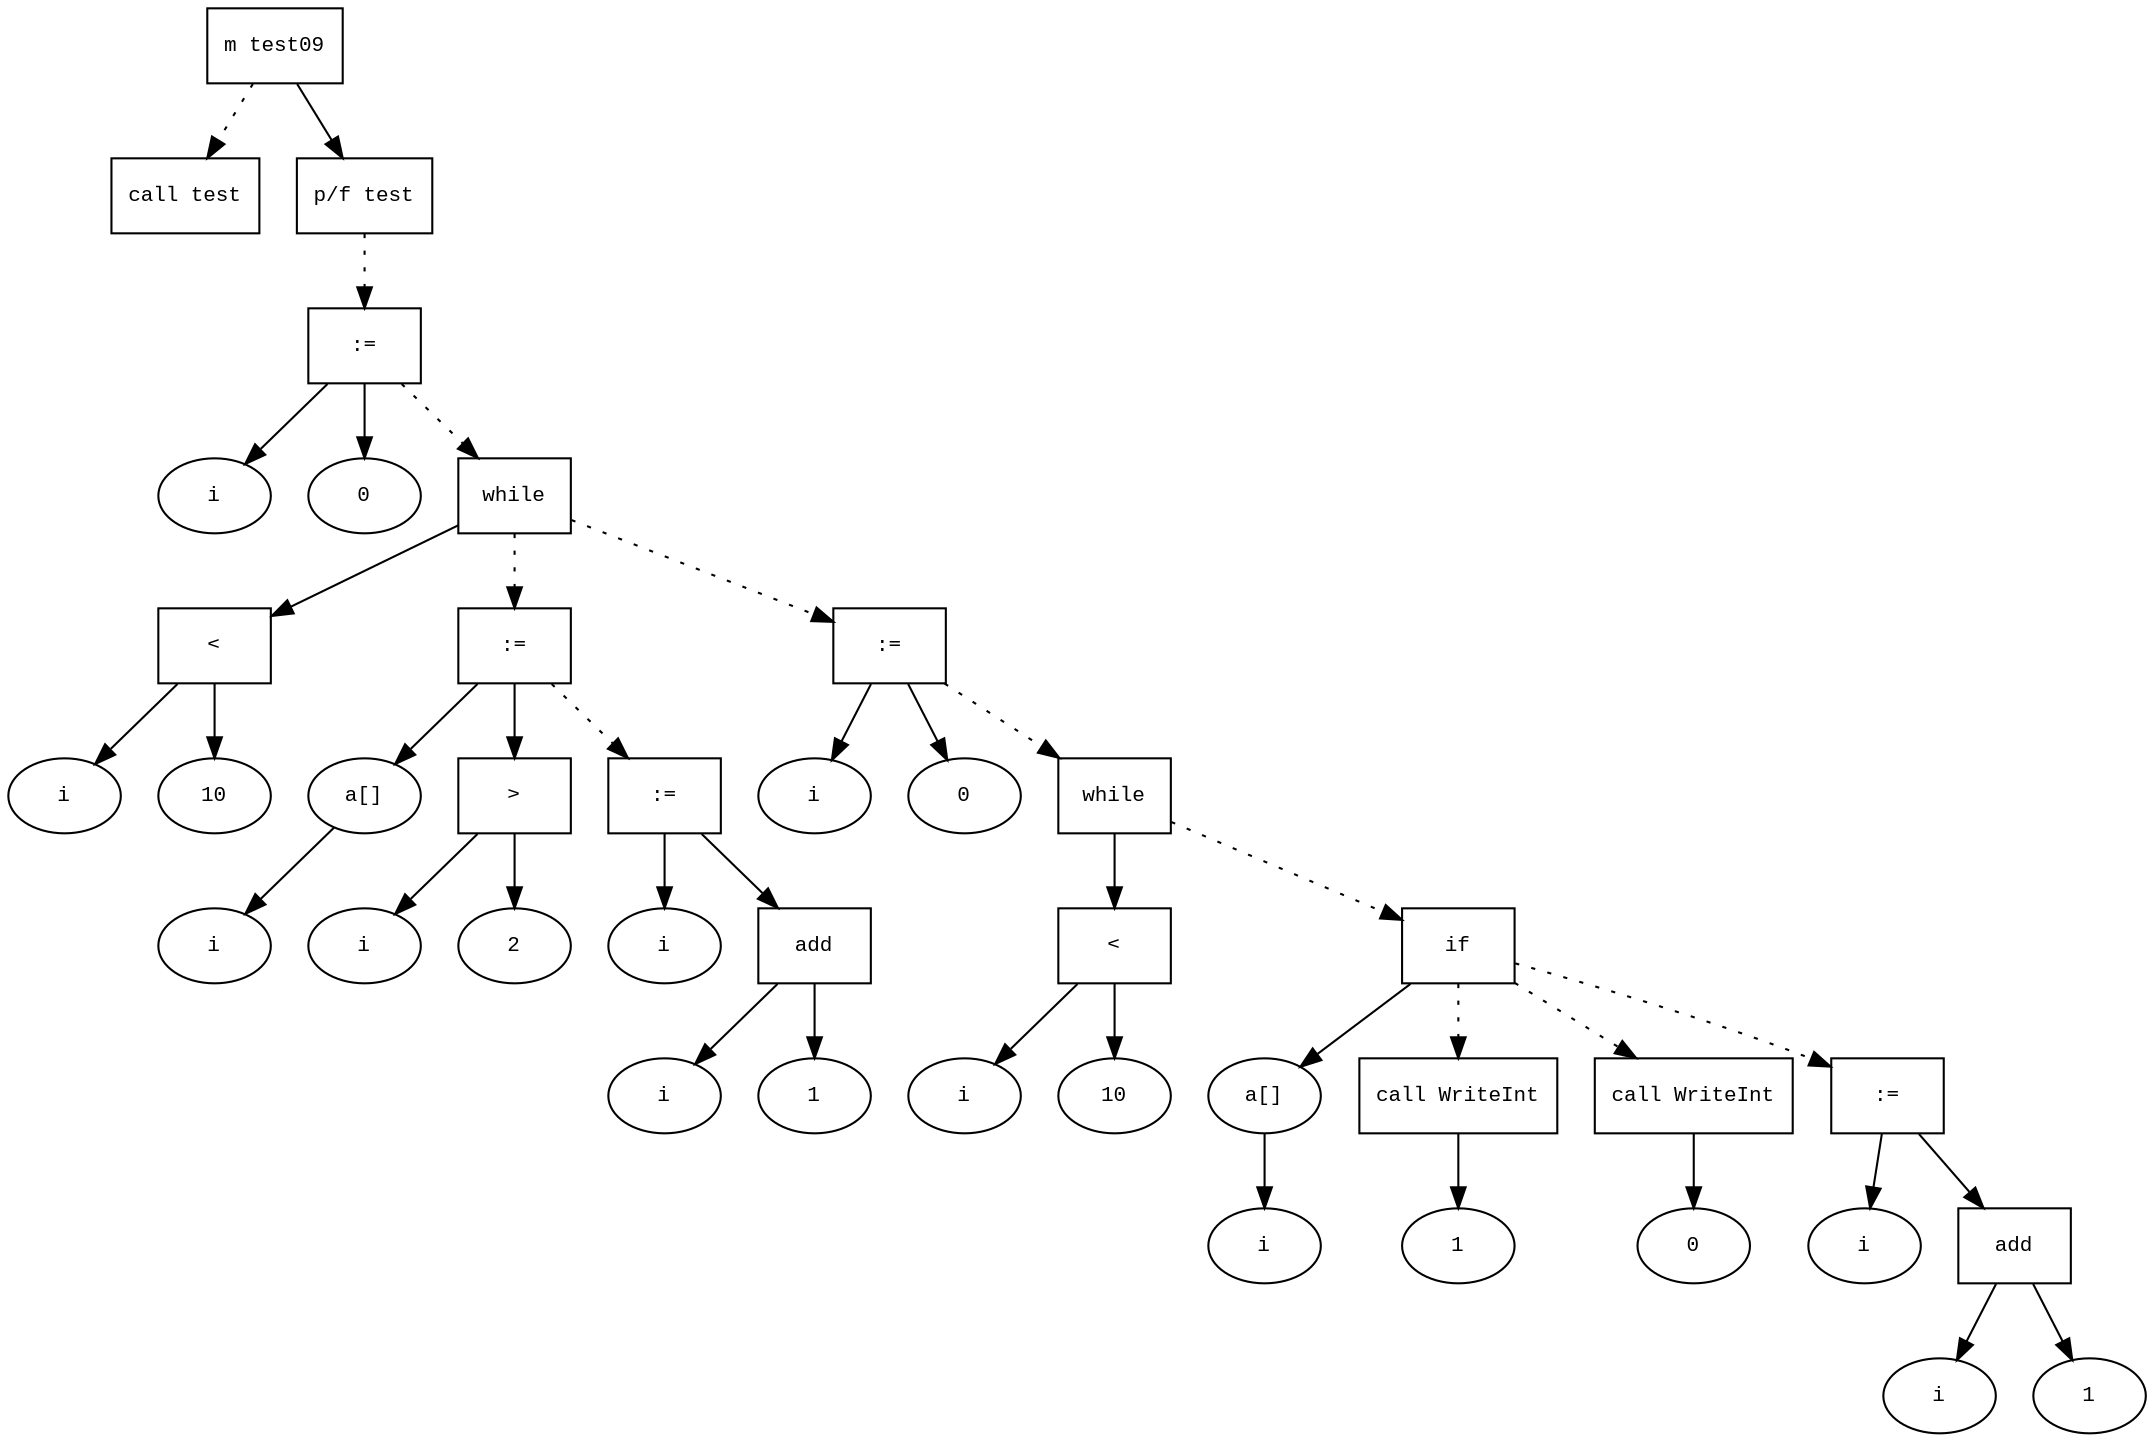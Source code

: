 digraph AST {
  graph [fontname="Times New Roman",fontsize=10];
  node  [fontname="Courier New",fontsize=10];
  edge  [fontname="Times New Roman",fontsize=10];

  node0 [label="m test09",shape=box];
  node44 [label="call test",shape=box];
  node0 -> node44 [style=dotted];
  node1 [label="p/f test",shape=box];
  node7 [label=":=",shape=box];
  node5 [label="i",shape=ellipse];
  node7->node5;
  node6 [label="0",shape=ellipse];
  node7->node6;
  node1 -> node7 [style=dotted];
  node22 [label="while",shape=box];
  node10 [label="<",shape=box];
  node8 [label="i",shape=ellipse];
  node10->node8;
  node9 [label="10",shape=ellipse];
  node10->node9;
  node22->node10;
  node16 [label=":=",shape=box];
  node11 [label="a[]",shape=ellipse];
  node12 [label="i",shape=ellipse];
  node11-> node12;
  node16->node11;
  node15 [label=">",shape=box];
  node13 [label="i",shape=ellipse];
  node15->node13;
  node14 [label="2",shape=ellipse];
  node15->node14;
  node16->node15;
  node22 -> node16 [style=dotted];
  node21 [label=":=",shape=box];
  node17 [label="i",shape=ellipse];
  node21->node17;
  node20 [label="add",shape=box];
  node18 [label="i",shape=ellipse];
  node20->node18;
  node19 [label="1",shape=ellipse];
  node20->node19;
  node21->node20;
  node16 -> node21 [style=dotted];
  node7 -> node22 [style=dotted];
  node25 [label=":=",shape=box];
  node23 [label="i",shape=ellipse];
  node25->node23;
  node24 [label="0",shape=ellipse];
  node25->node24;
  node22 -> node25 [style=dotted];
  node43 [label="while",shape=box];
  node28 [label="<",shape=box];
  node26 [label="i",shape=ellipse];
  node28->node26;
  node27 [label="10",shape=ellipse];
  node28->node27;
  node43->node28;
  node37 [label="if",shape=box];
  node29 [label="a[]",shape=ellipse];
  node30 [label="i",shape=ellipse];
  node29-> node30;
  node37->node29;
  node31 [label="call WriteInt",shape=box];
  node32 [label="1",shape=ellipse];
  node31->node32;
  node37 -> node31 [style=dotted];
  node34 [label="call WriteInt",shape=box];
  node35 [label="0",shape=ellipse];
  node34->node35;
  node37 -> node34 [style=dotted];
  node43 -> node37 [style=dotted];
  node42 [label=":=",shape=box];
  node38 [label="i",shape=ellipse];
  node42->node38;
  node41 [label="add",shape=box];
  node39 [label="i",shape=ellipse];
  node41->node39;
  node40 [label="1",shape=ellipse];
  node41->node40;
  node42->node41;
  node37 -> node42 [style=dotted];
  node25 -> node43 [style=dotted];
  node0 -> node1;
}
